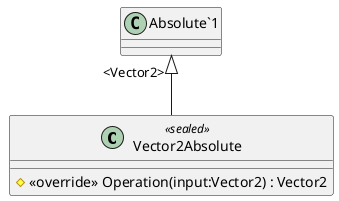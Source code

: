 @startuml
class Vector2Absolute <<sealed>> {
    # <<override>> Operation(input:Vector2) : Vector2
}
"Absolute`1" "<Vector2>" <|-- Vector2Absolute
@enduml
